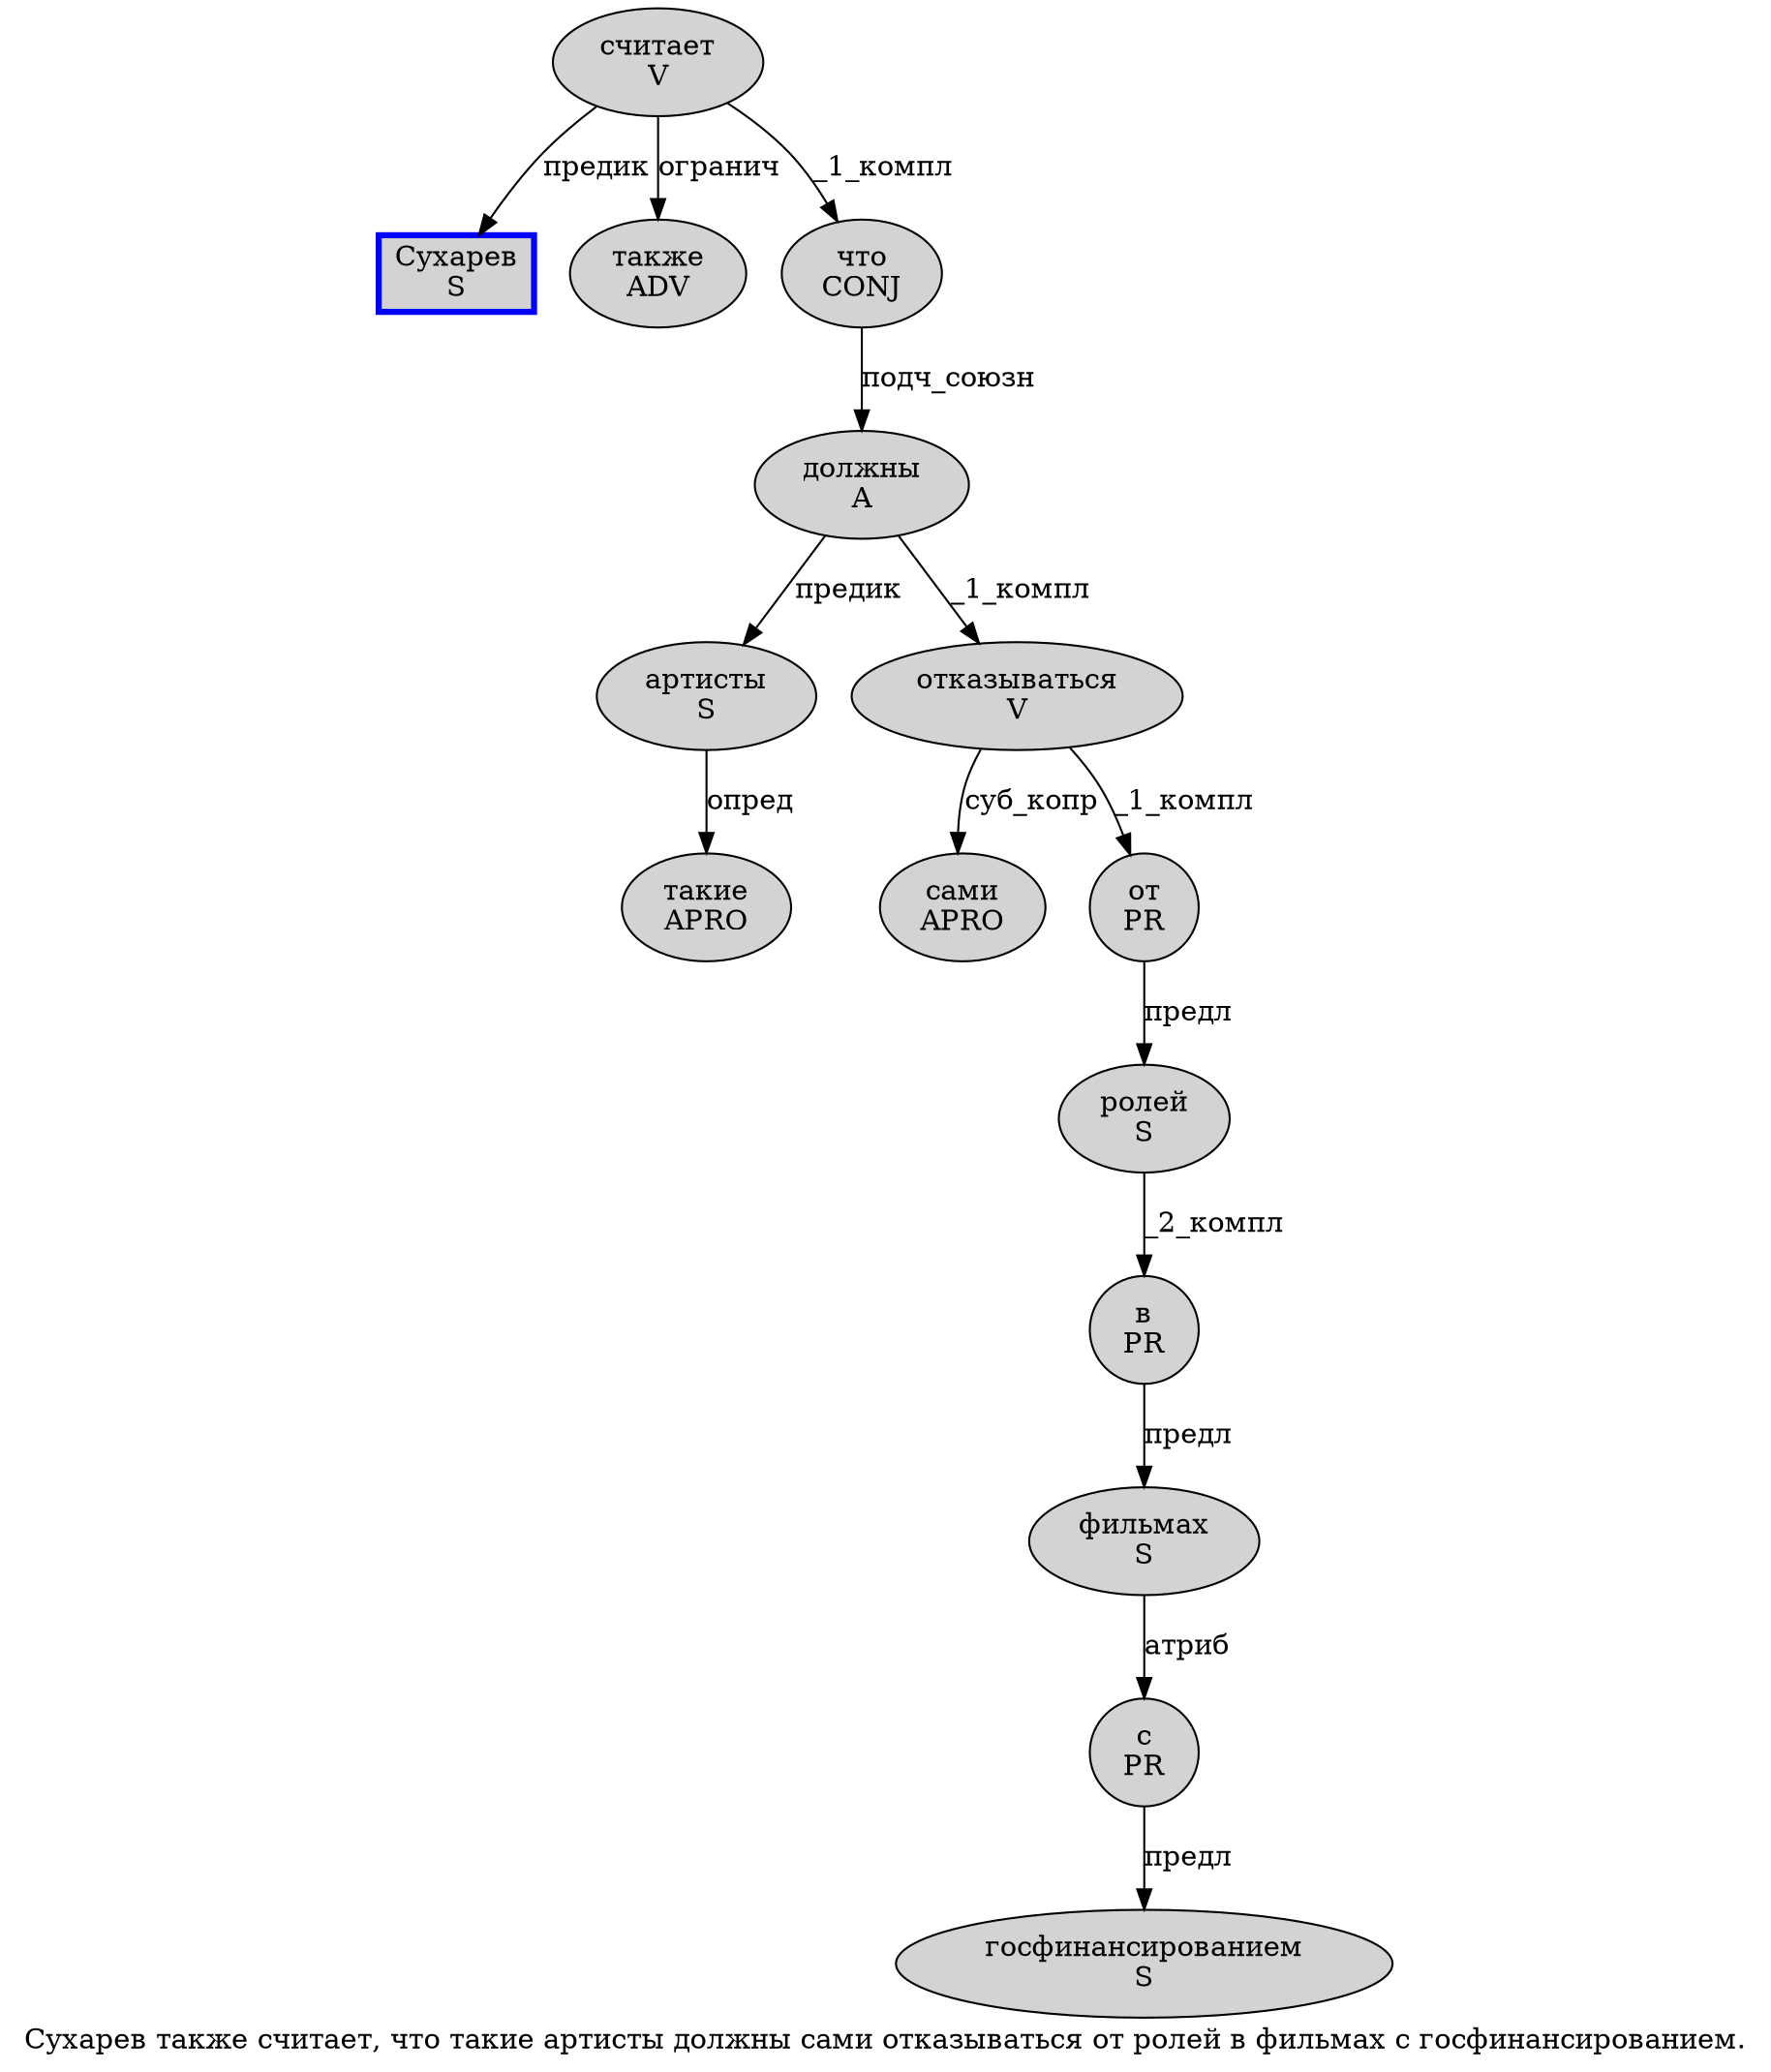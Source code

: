 digraph SENTENCE_820 {
	graph [label="Сухарев также считает, что такие артисты должны сами отказываться от ролей в фильмах с госфинансированием."]
	node [style=filled]
		0 [label="Сухарев
S" color=blue fillcolor=lightgray penwidth=3 shape=box]
		1 [label="также
ADV" color="" fillcolor=lightgray penwidth=1 shape=ellipse]
		2 [label="считает
V" color="" fillcolor=lightgray penwidth=1 shape=ellipse]
		4 [label="что
CONJ" color="" fillcolor=lightgray penwidth=1 shape=ellipse]
		5 [label="такие
APRO" color="" fillcolor=lightgray penwidth=1 shape=ellipse]
		6 [label="артисты
S" color="" fillcolor=lightgray penwidth=1 shape=ellipse]
		7 [label="должны
A" color="" fillcolor=lightgray penwidth=1 shape=ellipse]
		8 [label="сами
APRO" color="" fillcolor=lightgray penwidth=1 shape=ellipse]
		9 [label="отказываться
V" color="" fillcolor=lightgray penwidth=1 shape=ellipse]
		10 [label="от
PR" color="" fillcolor=lightgray penwidth=1 shape=ellipse]
		11 [label="ролей
S" color="" fillcolor=lightgray penwidth=1 shape=ellipse]
		12 [label="в
PR" color="" fillcolor=lightgray penwidth=1 shape=ellipse]
		13 [label="фильмах
S" color="" fillcolor=lightgray penwidth=1 shape=ellipse]
		14 [label="с
PR" color="" fillcolor=lightgray penwidth=1 shape=ellipse]
		15 [label="госфинансированием
S" color="" fillcolor=lightgray penwidth=1 shape=ellipse]
			4 -> 7 [label="подч_союзн"]
			6 -> 5 [label="опред"]
			12 -> 13 [label="предл"]
			9 -> 8 [label="суб_копр"]
			9 -> 10 [label="_1_компл"]
			10 -> 11 [label="предл"]
			11 -> 12 [label="_2_компл"]
			13 -> 14 [label="атриб"]
			14 -> 15 [label="предл"]
			2 -> 0 [label="предик"]
			2 -> 1 [label="огранич"]
			2 -> 4 [label="_1_компл"]
			7 -> 6 [label="предик"]
			7 -> 9 [label="_1_компл"]
}